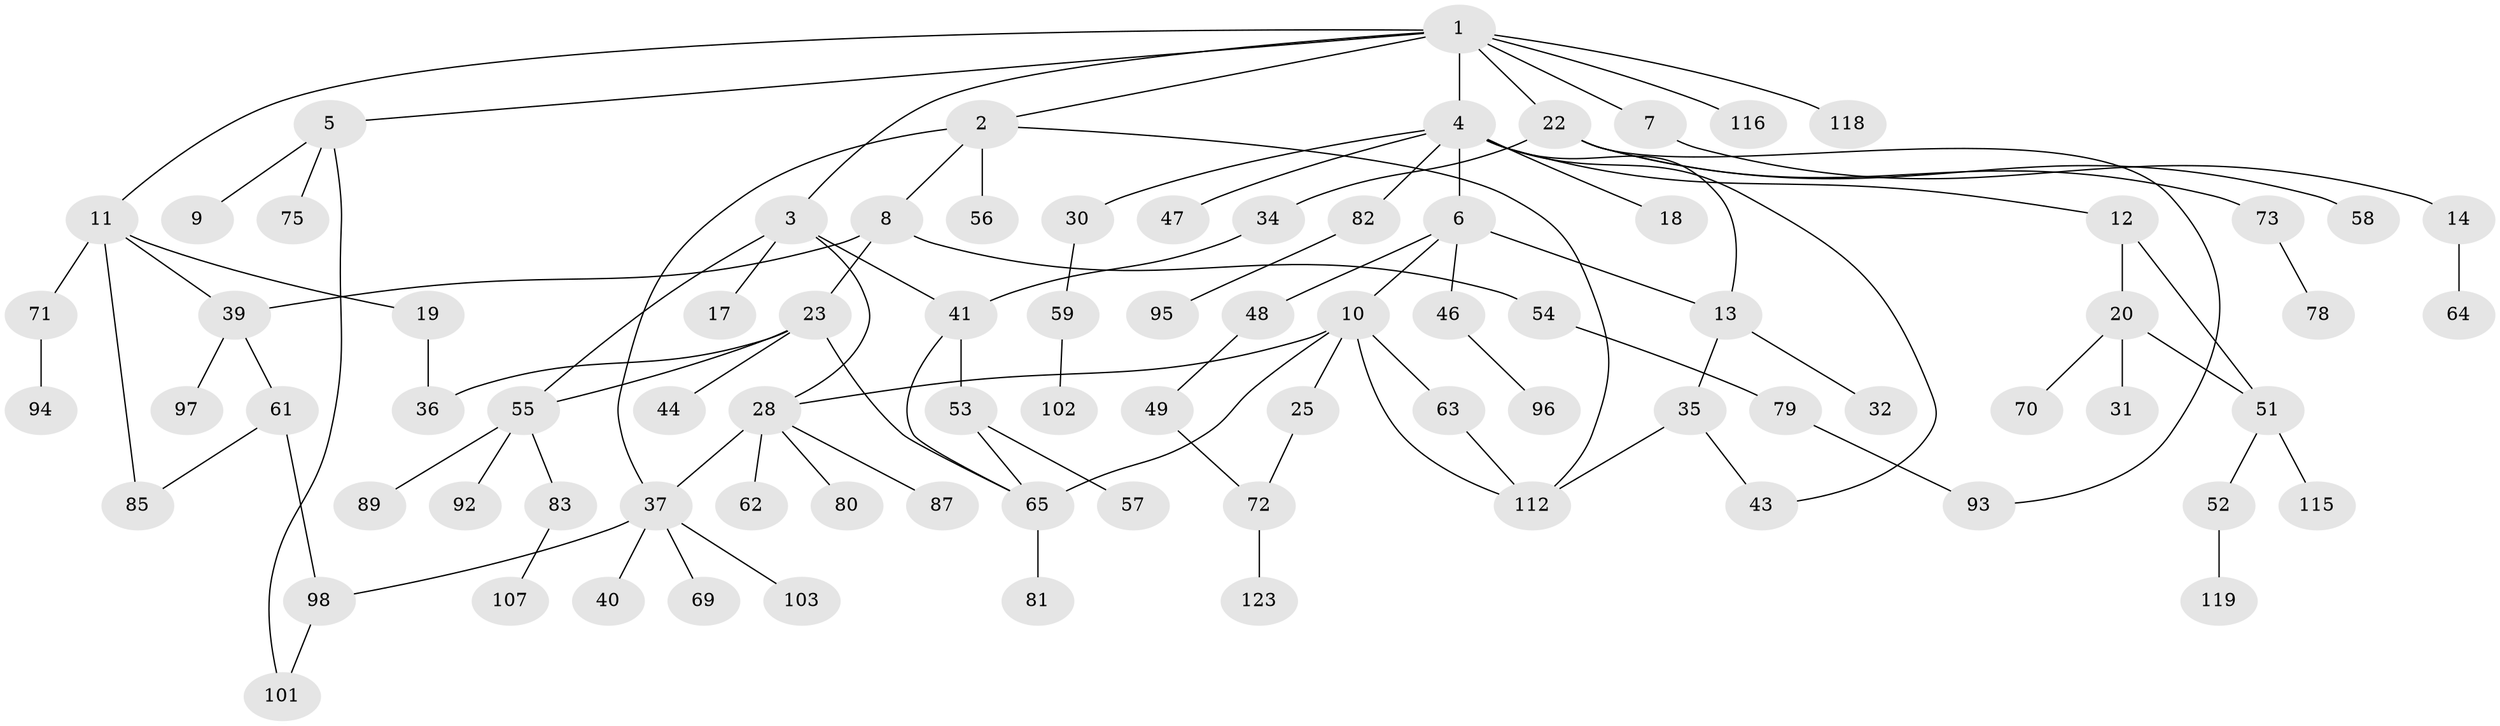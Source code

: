 // Generated by graph-tools (version 1.1) at 2025/51/02/27/25 19:51:36]
// undirected, 84 vertices, 103 edges
graph export_dot {
graph [start="1"]
  node [color=gray90,style=filled];
  1 [super="+50"];
  2 [super="+16"];
  3;
  4 [super="+27"];
  5 [super="+21"];
  6 [super="+113"];
  7 [super="+108"];
  8 [super="+90"];
  9;
  10 [super="+38"];
  11 [super="+33"];
  12 [super="+15"];
  13 [super="+29"];
  14 [super="+121"];
  17 [super="+60"];
  18;
  19 [super="+74"];
  20 [super="+106"];
  22 [super="+26"];
  23 [super="+24"];
  25;
  28 [super="+45"];
  30;
  31;
  32;
  34 [super="+124"];
  35 [super="+86"];
  36 [super="+105"];
  37 [super="+42"];
  39 [super="+67"];
  40;
  41 [super="+100"];
  43;
  44;
  46 [super="+84"];
  47;
  48;
  49 [super="+111"];
  51 [super="+66"];
  52 [super="+76"];
  53;
  54 [super="+122"];
  55 [super="+68"];
  56;
  57 [super="+88"];
  58;
  59;
  61;
  62 [super="+91"];
  63;
  64;
  65 [super="+109"];
  69;
  70;
  71;
  72 [super="+117"];
  73 [super="+77"];
  75;
  78;
  79;
  80;
  81 [super="+99"];
  82;
  83;
  85;
  87;
  89;
  92;
  93 [super="+104"];
  94;
  95 [super="+110"];
  96;
  97;
  98 [super="+120"];
  101;
  102;
  103;
  107;
  112 [super="+114"];
  115;
  116;
  118;
  119;
  123;
  1 -- 2;
  1 -- 3;
  1 -- 4;
  1 -- 5;
  1 -- 7;
  1 -- 11;
  1 -- 22;
  1 -- 116;
  1 -- 118;
  2 -- 8;
  2 -- 37;
  2 -- 56;
  2 -- 112;
  3 -- 17;
  3 -- 55;
  3 -- 41;
  3 -- 28;
  4 -- 6;
  4 -- 12;
  4 -- 13;
  4 -- 18;
  4 -- 47;
  4 -- 43;
  4 -- 82;
  4 -- 30;
  5 -- 9;
  5 -- 75;
  5 -- 101;
  6 -- 10;
  6 -- 46;
  6 -- 48;
  6 -- 13;
  7 -- 14;
  8 -- 23;
  8 -- 54;
  8 -- 39;
  10 -- 25;
  10 -- 28;
  10 -- 65;
  10 -- 112;
  10 -- 63;
  11 -- 19;
  11 -- 71;
  11 -- 85;
  11 -- 39;
  12 -- 20;
  12 -- 51;
  13 -- 32;
  13 -- 35;
  14 -- 64;
  19 -- 36;
  20 -- 31;
  20 -- 70;
  20 -- 51;
  22 -- 58;
  22 -- 73;
  22 -- 34;
  22 -- 93;
  23 -- 36;
  23 -- 65;
  23 -- 44;
  23 -- 55;
  25 -- 72;
  28 -- 62;
  28 -- 87;
  28 -- 37;
  28 -- 80;
  30 -- 59;
  34 -- 41;
  35 -- 43;
  35 -- 112;
  37 -- 40;
  37 -- 69;
  37 -- 103;
  37 -- 98;
  39 -- 61;
  39 -- 97;
  41 -- 53;
  41 -- 65;
  46 -- 96;
  48 -- 49;
  49 -- 72;
  51 -- 52;
  51 -- 115;
  52 -- 119;
  53 -- 57;
  53 -- 65;
  54 -- 79;
  55 -- 89;
  55 -- 92;
  55 -- 83;
  59 -- 102;
  61 -- 98;
  61 -- 85;
  63 -- 112;
  65 -- 81;
  71 -- 94;
  72 -- 123;
  73 -- 78;
  79 -- 93;
  82 -- 95;
  83 -- 107;
  98 -- 101;
}
